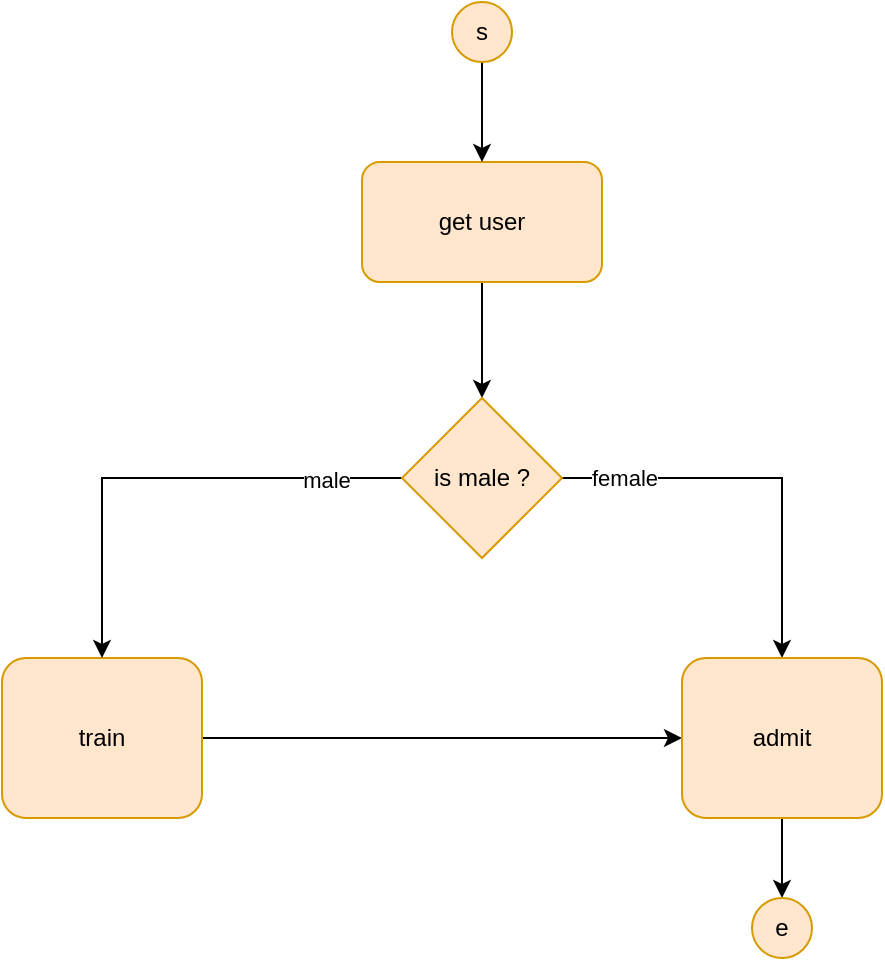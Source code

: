 <mxfile version="22.1.0" type="github">
  <diagram name="Page-1" id="5bWwQys-URIxSxSmuOOc">
    <mxGraphModel dx="954" dy="612" grid="1" gridSize="10" guides="1" tooltips="1" connect="1" arrows="1" fold="1" page="1" pageScale="1" pageWidth="850" pageHeight="1100" math="0" shadow="0">
      <root>
        <mxCell id="0" />
        <mxCell id="1" parent="0" />
        <mxCell id="8Pio6vVEOi3_Ilwt0jZG-3" style="edgeStyle=orthogonalEdgeStyle;rounded=0;orthogonalLoop=1;jettySize=auto;html=1;" parent="1" source="Y3A4lMRvVH8JnWvST8Fs-1" target="8Pio6vVEOi3_Ilwt0jZG-1" edge="1">
          <mxGeometry relative="1" as="geometry" />
        </mxCell>
        <UserObject label="get user" tags="" name="getdata" id="Y3A4lMRvVH8JnWvST8Fs-1">
          <mxCell style="rounded=1;whiteSpace=wrap;html=1;fillColor=#ffe6cc;strokeColor=#d79b00;comic=0;absoluteArcSize=0;glass=0;" parent="1" vertex="1">
            <mxGeometry x="320" y="152" width="120" height="60" as="geometry" />
          </mxCell>
        </UserObject>
        <mxCell id="BV1D6dgmPjX5TKI1BQ9t-1" style="edgeStyle=orthogonalEdgeStyle;rounded=0;orthogonalLoop=1;jettySize=auto;html=1;" parent="1" source="Y3A4lMRvVH8JnWvST8Fs-2" target="8Pio6vVEOi3_Ilwt0jZG-4" edge="1">
          <mxGeometry relative="1" as="geometry" />
        </mxCell>
        <UserObject label="train" tags="" name="getdata" id="Y3A4lMRvVH8JnWvST8Fs-2">
          <mxCell style="rounded=1;whiteSpace=wrap;html=1;fillColor=#ffe6cc;strokeColor=#d79b00;comic=0;absoluteArcSize=0;glass=0" parent="1" vertex="1">
            <mxGeometry x="140" y="400" width="100" height="80" as="geometry" />
          </mxCell>
        </UserObject>
        <mxCell id="8Pio6vVEOi3_Ilwt0jZG-2" style="edgeStyle=orthogonalEdgeStyle;rounded=0;orthogonalLoop=1;jettySize=auto;html=1;" parent="1" source="8Pio6vVEOi3_Ilwt0jZG-1" target="Y3A4lMRvVH8JnWvST8Fs-2" edge="1">
          <mxGeometry relative="1" as="geometry" />
        </mxCell>
        <mxCell id="D6euFIRKxAnkDxQmBiwU-1" value="male" style="edgeLabel;html=1;align=center;verticalAlign=middle;resizable=0;points=[];" vertex="1" connectable="0" parent="8Pio6vVEOi3_Ilwt0jZG-2">
          <mxGeometry x="-0.683" y="1" relative="1" as="geometry">
            <mxPoint as="offset" />
          </mxGeometry>
        </mxCell>
        <mxCell id="8Pio6vVEOi3_Ilwt0jZG-5" style="edgeStyle=orthogonalEdgeStyle;rounded=0;orthogonalLoop=1;jettySize=auto;html=1;" parent="1" source="8Pio6vVEOi3_Ilwt0jZG-1" target="8Pio6vVEOi3_Ilwt0jZG-4" edge="1">
          <mxGeometry relative="1" as="geometry" />
        </mxCell>
        <mxCell id="D6euFIRKxAnkDxQmBiwU-2" value="female" style="edgeLabel;html=1;align=center;verticalAlign=middle;resizable=0;points=[];" vertex="1" connectable="0" parent="8Pio6vVEOi3_Ilwt0jZG-5">
          <mxGeometry x="-0.69" relative="1" as="geometry">
            <mxPoint as="offset" />
          </mxGeometry>
        </mxCell>
        <mxCell id="8Pio6vVEOi3_Ilwt0jZG-1" value="is male ?" style="rhombus;whiteSpace=wrap;html=1;fillColor=#ffe6cc;strokeColor=#d79b00;" parent="1" vertex="1">
          <mxGeometry x="340" y="270" width="80" height="80" as="geometry" />
        </mxCell>
        <mxCell id="plb9dL4ML-Ifc2D2MkDR-2" style="edgeStyle=orthogonalEdgeStyle;rounded=0;orthogonalLoop=1;jettySize=auto;html=1;entryX=0.5;entryY=0;entryDx=0;entryDy=0;" parent="1" source="8Pio6vVEOi3_Ilwt0jZG-4" target="plb9dL4ML-Ifc2D2MkDR-1" edge="1">
          <mxGeometry relative="1" as="geometry" />
        </mxCell>
        <UserObject label="admit" tags="" name="getdata" id="8Pio6vVEOi3_Ilwt0jZG-4">
          <mxCell style="rounded=1;whiteSpace=wrap;html=1;fillColor=#ffe6cc;strokeColor=#d79b00;comic=0;absoluteArcSize=0;glass=0" parent="1" vertex="1">
            <mxGeometry x="480" y="400" width="100" height="80" as="geometry" />
          </mxCell>
        </UserObject>
        <mxCell id="plb9dL4ML-Ifc2D2MkDR-1" value="e" style="ellipse;whiteSpace=wrap;html=1;fillColor=#ffe6cc;strokeColor=#d79b00;" parent="1" vertex="1">
          <mxGeometry x="515" y="520" width="30" height="30" as="geometry" />
        </mxCell>
        <mxCell id="plb9dL4ML-Ifc2D2MkDR-4" style="edgeStyle=orthogonalEdgeStyle;rounded=0;orthogonalLoop=1;jettySize=auto;html=1;" parent="1" source="plb9dL4ML-Ifc2D2MkDR-3" target="Y3A4lMRvVH8JnWvST8Fs-1" edge="1">
          <mxGeometry relative="1" as="geometry" />
        </mxCell>
        <mxCell id="plb9dL4ML-Ifc2D2MkDR-3" value="s" style="ellipse;whiteSpace=wrap;html=1;fillColor=#ffe6cc;strokeColor=#d79b00;" parent="1" vertex="1">
          <mxGeometry x="365" y="72" width="30" height="30" as="geometry" />
        </mxCell>
      </root>
    </mxGraphModel>
  </diagram>
</mxfile>
